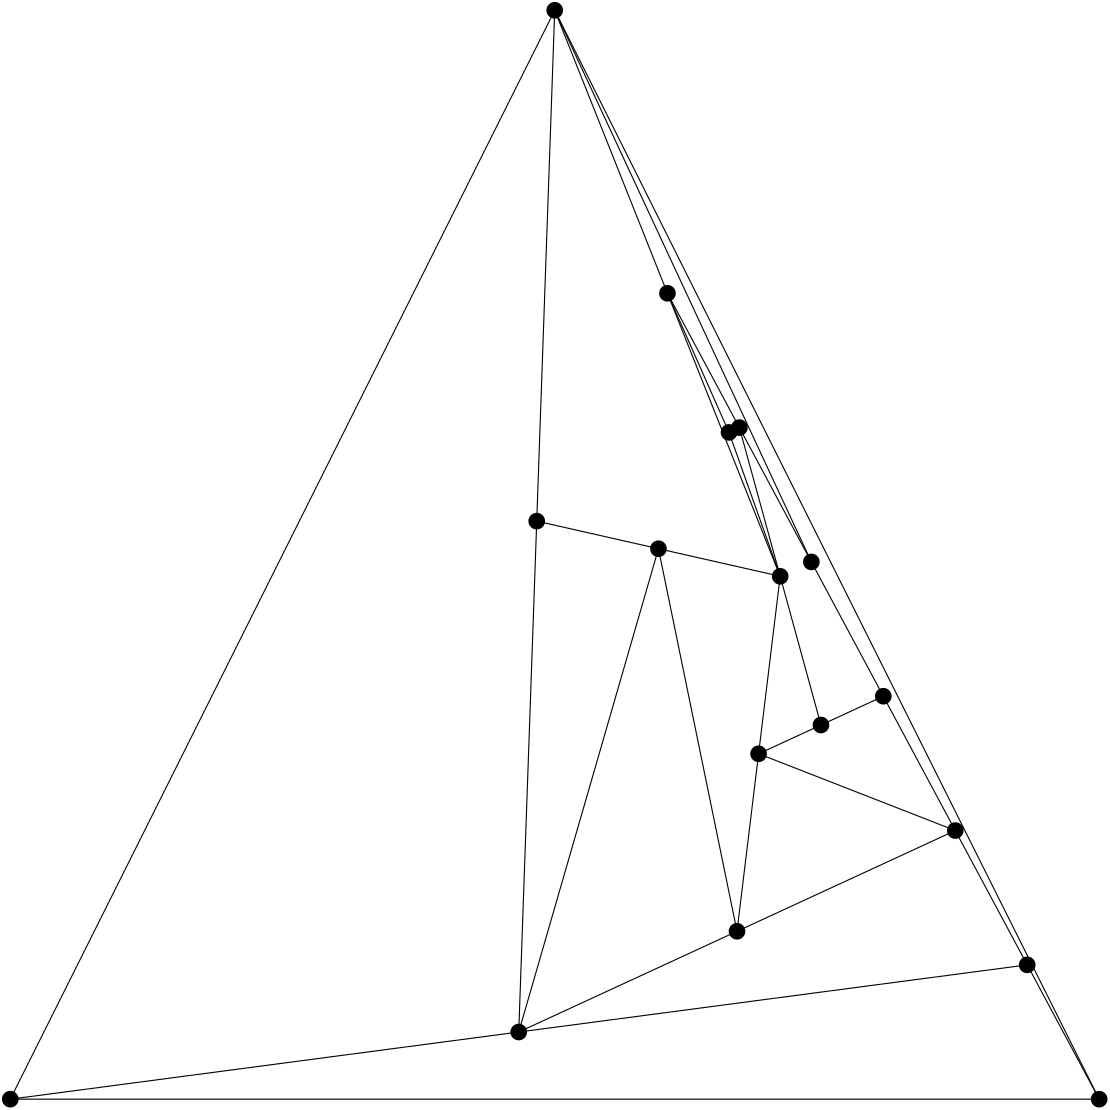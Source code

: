 <?xml version="1.0"?>
			<!DOCTYPE ipe SYSTEM "ipe.dtd">
			<ipe version="70005" creator="Ipe 7.1.4">
			<info created="D:20150825115823" modified="D:20150825115852"/>
					<ipestyle name="basic">
		<symbol name="arrow/arc(spx)">
		<path stroke="sym-stroke" fill="sym-stroke" pen="sym-pen">
		0 0 m
		-1 0.333 l
		-1 -0.333 l
		h
		</path>
		</symbol>
		<symbol name="arrow/farc(spx)">
		<path stroke="sym-stroke" fill="white" pen="sym-pen">
		0 0 m
		-1 0.333 l
		-1 -0.333 l
		h
		</path>
		</symbol>
		<symbol name="mark/circle(sx)" transformations="translations">
		<path fill="sym-stroke">
		0.6 0 0 0.6 0 0 e
		0.4 0 0 0.4 0 0 e
		</path>
		</symbol>
		<symbol name="mark/disk(sx)" transformations="translations">
		<path fill="sym-stroke">
		0.6 0 0 0.6 0 0 e
		</path>
		</symbol>
		<symbol name="mark/fdisk(sfx)" transformations="translations">
		<group>
		<path fill="sym-fill">
		0.5 0 0 0.5 0 0 e
		</path>
		<path fill="sym-stroke" fillrule="eofill">
		0.6 0 0 0.6 0 0 e
		0.4 0 0 0.4 0 0 e
		</path>
		</group>
		</symbol>
		<symbol name="mark/box(sx)" transformations="translations">
		<path fill="sym-stroke" fillrule="eofill">
		-0.6 -0.6 m
		0.6 -0.6 l
		0.6 0.6 l
		-0.6 0.6 l
		h
		-0.4 -0.4 m
		0.4 -0.4 l
		0.4 0.4 l
		-0.4 0.4 l
		h
		</path>
		</symbol>
		<symbol name="mark/square(sx)" transformations="translations">
		<path fill="sym-stroke">
		-0.6 -0.6 m
		0.6 -0.6 l
		0.6 0.6 l
		-0.6 0.6 l
		h
		</path>
		</symbol>
		<symbol name="mark/fsquare(sfx)" transformations="translations">
		<group>
		<path fill="sym-fill">
		-0.5 -0.5 m
		0.5 -0.5 l
		0.5 0.5 l
		-0.5 0.5 l
		h
		</path>
		<path fill="sym-stroke" fillrule="eofill">
		-0.6 -0.6 m
		0.6 -0.6 l
		0.6 0.6 l
		-0.6 0.6 l
		h
		-0.4 -0.4 m
		0.4 -0.4 l
		0.4 0.4 l
		-0.4 0.4 l
		h
		</path>
		</group>
		</symbol>
		<symbol name="mark/cross(sx)" transformations="translations">
		<group>
		<path fill="sym-stroke">
		-0.43 -0.57 m
		0.57 0.43 l
		0.43 0.57 l
		-0.57 -0.43 l
		h
		</path>
		<path fill="sym-stroke">
		-0.43 0.57 m
		0.57 -0.43 l
		0.43 -0.57 l
		-0.57 0.43 l
		h
		</path>
		</group>
		</symbol>
		<symbol name="arrow/fnormal(spx)">
		<path stroke="sym-stroke" fill="white" pen="sym-pen">
		0 0 m
		-1 0.333 l
		-1 -0.333 l
		h
		</path>
		</symbol>
		<symbol name="arrow/pointed(spx)">
		<path stroke="sym-stroke" fill="sym-stroke" pen="sym-pen">
		0 0 m
		-1 0.333 l
		-0.8 0 l
		-1 -0.333 l
		h
		</path>
		</symbol>
		<symbol name="arrow/fpointed(spx)">
		<path stroke="sym-stroke" fill="white" pen="sym-pen">
		0 0 m
		-1 0.333 l
		-0.8 0 l
		-1 -0.333 l
		h
		</path>
		</symbol>
		<symbol name="arrow/linear(spx)">
		<path stroke="sym-stroke" pen="sym-pen">
		-1 0.333 m
		0 0 l
		-1 -0.333 l
		</path>
		</symbol>
		<symbol name="arrow/fdouble(spx)">
		<path stroke="sym-stroke" fill="white" pen="sym-pen">
		0 0 m
		-1 0.333 l
		-1 -0.333 l
		h
		-1 0 m
		-2 0.333 l
		-2 -0.333 l
		h
		</path>
		</symbol>
		<symbol name="arrow/double(spx)">
		<path stroke="sym-stroke" fill="sym-stroke" pen="sym-pen">
		0 0 m
		-1 0.333 l
		-1 -0.333 l
		h
		-1 0 m
		-2 0.333 l
		-2 -0.333 l
		h
		</path>
		</symbol>
		<pen name="heavier" value="0.8"/>
		<pen name="fat" value="1.2"/>
		<pen name="ultrafat" value="2"/>
		<symbolsize name="large" value="5"/>
		<symbolsize name="small" value="2"/>
		<symbolsize name="tiny" value="1.1"/>
		<arrowsize name="large" value="10"/>
		<arrowsize name="small" value="5"/>
		<arrowsize name="tiny" value="3"/>
		<color name="red" value="1 0 0"/>
		<color name="green" value="0 1 0"/>
		<color name="blue" value="0 0 1"/>
		<color name="yellow" value="1 1 0"/>
		<color name="orange" value="1 0.647 0"/>
		<color name="gold" value="1 0.843 0"/>
		<color name="purple" value="0.627 0.125 0.941"/>
		<color name="gray" value="0.745"/>
		<color name="brown" value="0.647 0.165 0.165"/>
		<color name="navy" value="0 0 0.502"/>
		<color name="pink" value="1 0.753 0.796"/>
		<color name="seagreen" value="0.18 0.545 0.341"/>
		<color name="turquoise" value="0.251 0.878 0.816"/>
		<color name="violet" value="0.933 0.51 0.933"/>
		<color name="darkblue" value="0 0 0.545"/>
		<color name="darkcyan" value="0 0.545 0.545"/>
		<color name="darkgray" value="0.663"/>
		<color name="darkgreen" value="0 0.392 0"/>
		<color name="darkmagenta" value="0.545 0 0.545"/>
		<color name="darkorange" value="1 0.549 0"/>
		<color name="darkred" value="0.545 0 0"/>
		<color name="lightblue" value="0.678 0.847 0.902"/>
		<color name="lightcyan" value="0.878 1 1"/>
		<color name="lightgray" value="0.827"/>
		<color name="lightgreen" value="0.565 0.933 0.565"/>
		<color name="lightyellow" value="1 1 0.878"/>
		<dashstyle name="dashed" value="[4] 0"/>
		<dashstyle name="dotted" value="[1 3] 0"/>
		<dashstyle name="dash dotted" value="[4 2 1 2] 0"/>
		<dashstyle name="dash dot dotted" value="[4 2 1 2 1 2] 0"/>
		<textsize name="large" value="\large"/>
		<textsize name="Large" value="\Large"/>
		<textsize name="LARGE" value="\LARGE"/>
		<textsize name="huge" value="\huge"/>
		<textsize name="Huge" value="\Huge"/>
		<textsize name="small" value="\small"/>
		<textsize name="footnote" value="\footnotesize"/>
		<textsize name="tiny" value="\tiny"/>
		<textstyle name="center" begin="\begin{center}" end="\end{center}"/>
		<textstyle name="itemize" begin="\begin{itemize}" end="\end{itemize}"/>
		<textstyle name="item" begin="\begin{itemize}\item{}" end="\end{itemize}"/>
		<gridsize name="4 pts" value="4"/>
		<gridsize name="8 pts (~3 mm)" value="8"/>
		<gridsize name="16 pts (~6 mm)" value="16"/>
		<gridsize name="32 pts (~12 mm)" value="32"/>
		<gridsize name="10 pts (~3.5 mm)" value="10"/>
		<gridsize name="20 pts (~7 mm)" value="20"/>
		<gridsize name="14 pts (~5 mm)" value="14"/>
		<gridsize name="28 pts (~10 mm)" value="28"/>
		<gridsize name="56 pts (~20 mm)" value="56"/>
		<anglesize name="90 deg" value="90"/>
		<anglesize name="60 deg" value="60"/>
		<anglesize name="45 deg" value="45"/>
		<anglesize name="30 deg" value="30"/>
		<anglesize name="22.5 deg" value="22.5"/>
		<tiling name="falling" angle="-60" step="4" width="1"/>
		<tiling name="rising" angle="30" step="4" width="1"/>
		</ipestyle>
<page>
			<layer name="alpha"/>
			<layer name="beta"/>
			<view layers="alpha beta" active="alpha"/>
<path layer="beta" stroke="black">
391.841409691630 234.696035242291 m
369.392070484581 224.334801762115 l
</path>
<path layer="beta" stroke="black">
391.841409691630 234.696035242291 m
377.162995594713 288.229074889868 l
</path>
<path layer="beta" stroke="black">
391.841409691630 234.696035242291 m
414.290748898678 245.057268722467 l
</path>
<path layer="beta" stroke="black">
466.096916299559 148.352422907489 m
283.048458149780 124.176211453744 l
</path>
<path layer="beta" stroke="black">
466.096916299559 148.352422907489 m
440.193832599119 196.704845814978 l
</path>
<path layer="beta" stroke="black">
466.096916299559 148.352422907489 m
492.000000000000 100.000000000000 l
</path>
<path layer="beta" stroke="black">
333.343612334802 298.158590308370 m
289.524229074890 308.088105726872 l
</path>
<path layer="beta" stroke="black">
333.343612334802 298.158590308370 m
283.048458149780 124.176211453744 l
</path>
<path layer="beta" stroke="black">
333.343612334802 298.158590308370 m
361.621145374449 160.440528634361 l
</path>
<path layer="beta" stroke="black">
333.343612334802 298.158590308370 m
377.162995594713 288.229074889868 l
</path>
<path layer="beta" stroke="black">
388.387665198238 293.409691629956 m
296.000000000000 492.000000000000 l
</path>
<path layer="beta" stroke="black">
388.387665198238 293.409691629956 m
362.484581497797 341.762114537445 l
</path>
<path layer="beta" stroke="black">
388.387665198238 293.409691629956 m
414.290748898678 245.057268722467 l
</path>
<path layer="beta" stroke="black">
289.524229074890 308.088105726872 m
283.048458149780 124.176211453744 l
</path>
<path layer="beta" stroke="black">
289.524229074890 308.088105726872 m
296.000000000000 492.000000000000 l
</path>
<path layer="beta" stroke="black">
283.048458149780 124.176211453744 m
361.621145374449 160.440528634361 l
</path>
<path layer="beta" stroke="black">
283.048458149780 124.176211453744 m
100.000000000000 100.000000000000 l
</path>
<path layer="beta" stroke="black">
296.000000000000 492.000000000000 m
492.000000000000 100.000000000000 l
</path>
<path layer="beta" stroke="black">
296.000000000000 492.000000000000 m
100.000000000000 100.000000000000 l
</path>
<path layer="beta" stroke="black">
296.000000000000 492.000000000000 m
336.581497797357 390.114537444934 l
</path>
<path layer="beta" stroke="black">
361.621145374449 160.440528634361 m
440.193832599119 196.704845814978 l
</path>
<path layer="beta" stroke="black">
361.621145374449 160.440528634361 m
369.392070484581 224.334801762115 l
</path>
<path layer="beta" stroke="black">
440.193832599119 196.704845814978 m
369.392070484581 224.334801762115 l
</path>
<path layer="beta" stroke="black">
440.193832599119 196.704845814978 m
414.290748898678 245.057268722467 l
</path>
<path layer="beta" stroke="black">
492.000000000000 100.000000000000 m
100.000000000000 100.000000000000 l
</path>
<path layer="beta" stroke="black">
369.392070484581 224.334801762115 m
377.162995594713 288.229074889868 l
</path>
<path layer="beta" stroke="black">
377.162995594713 288.229074889868 m
336.581497797357 390.114537444934 l
</path>
<path layer="beta" stroke="black">
377.162995594713 288.229074889868 m
362.484581497797 341.762114537445 l
</path>
<path layer="beta" stroke="black">
377.162995594713 288.229074889868 m
358.743024963289 340.035242290749 l
</path>
<path layer="beta" stroke="black">
336.581497797357 390.114537444934 m
362.484581497797 341.762114537445 l
</path>
<path layer="beta" stroke="black">
336.581497797357 390.114537444934 m
358.743024963289 340.035242290749 l
</path>
<path layer="beta" stroke="black">
362.484581497797 341.762114537445 m
358.743024963289 340.035242290749 l
</path>
<use layer="alpha" name="mark/disk(sx)" pos="391.841409691630 234.696035242291" size="large" stroke="black"/>
<use layer="alpha" name="mark/disk(sx)" pos="466.096916299559 148.352422907489" size="large" stroke="black"/>
<use layer="alpha" name="mark/disk(sx)" pos="333.343612334802 298.158590308370" size="large" stroke="black"/>
<use layer="alpha" name="mark/disk(sx)" pos="388.387665198238 293.409691629956" size="large" stroke="black"/>
<use layer="alpha" name="mark/disk(sx)" pos="289.524229074890 308.088105726872" size="large" stroke="black"/>
<use layer="alpha" name="mark/disk(sx)" pos="283.048458149780 124.176211453744" size="large" stroke="black"/>
<use layer="alpha" name="mark/disk(sx)" pos="296.000000000000 492.000000000000" size="large" stroke="black"/>
<use layer="alpha" name="mark/disk(sx)" pos="361.621145374449 160.440528634361" size="large" stroke="black"/>
<use layer="alpha" name="mark/disk(sx)" pos="440.193832599119 196.704845814978" size="large" stroke="black"/>
<use layer="alpha" name="mark/disk(sx)" pos="492.000000000000 100.000000000000" size="large" stroke="black"/>
<use layer="alpha" name="mark/disk(sx)" pos="100.000000000000 100.000000000000" size="large" stroke="black"/>
<use layer="alpha" name="mark/disk(sx)" pos="369.392070484581 224.334801762115" size="large" stroke="black"/>
<use layer="alpha" name="mark/disk(sx)" pos="377.162995594713 288.229074889868" size="large" stroke="black"/>
<use layer="alpha" name="mark/disk(sx)" pos="336.581497797357 390.114537444934" size="large" stroke="black"/>
<use layer="alpha" name="mark/disk(sx)" pos="362.484581497797 341.762114537445" size="large" stroke="black"/>
<use layer="alpha" name="mark/disk(sx)" pos="414.290748898678 245.057268722467" size="large" stroke="black"/>
<use layer="alpha" name="mark/disk(sx)" pos="358.743024963289 340.035242290749" size="large" stroke="black"/>
</page>
</ipe>